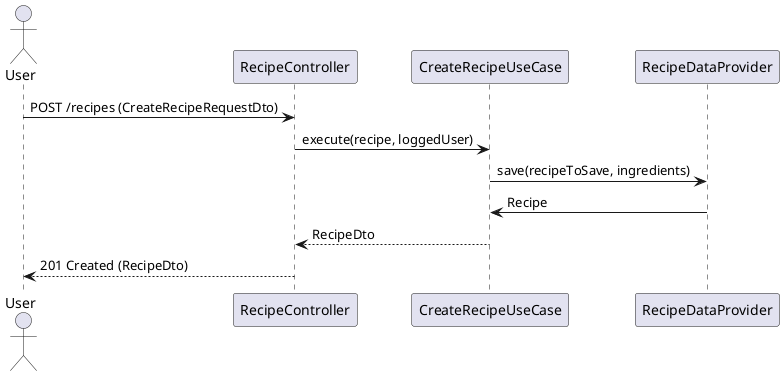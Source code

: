 @startuml
actor User
participant "RecipeController" as RecipeController
participant "CreateRecipeUseCase" as RecipeService
participant "RecipeDataProvider" as IRecipeDataProvider

User -> RecipeController: POST /recipes (CreateRecipeRequestDto)
RecipeController -> RecipeService: execute(recipe, loggedUser)
RecipeService -> IRecipeDataProvider: save(recipeToSave, ingredients)
IRecipeDataProvider -> RecipeService: Recipe
RecipeService --> RecipeController: RecipeDto
RecipeController --> User: 201 Created (RecipeDto)
@enduml